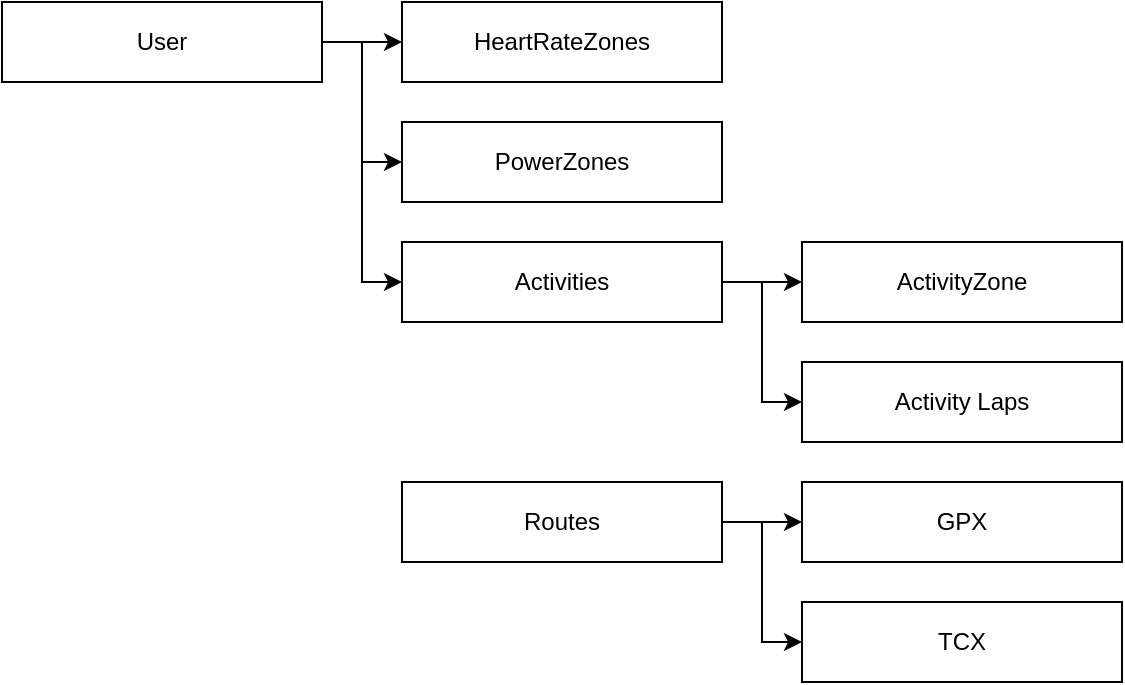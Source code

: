 <mxfile version="20.3.0" type="github">
  <diagram id="xfwIVmK_dkOMgxp77XbT" name="Страница 1">
    <mxGraphModel dx="768" dy="396" grid="1" gridSize="10" guides="1" tooltips="1" connect="1" arrows="1" fold="1" page="1" pageScale="1" pageWidth="827" pageHeight="1169" math="0" shadow="0">
      <root>
        <mxCell id="0" />
        <mxCell id="1" parent="0" />
        <mxCell id="egxK9OlNnggaQaYW6upp-4" value="" style="edgeStyle=orthogonalEdgeStyle;rounded=0;orthogonalLoop=1;jettySize=auto;html=1;" edge="1" parent="1" source="egxK9OlNnggaQaYW6upp-2" target="egxK9OlNnggaQaYW6upp-3">
          <mxGeometry relative="1" as="geometry" />
        </mxCell>
        <mxCell id="egxK9OlNnggaQaYW6upp-6" style="edgeStyle=orthogonalEdgeStyle;rounded=0;orthogonalLoop=1;jettySize=auto;html=1;entryX=0;entryY=0.5;entryDx=0;entryDy=0;" edge="1" parent="1" source="egxK9OlNnggaQaYW6upp-2" target="egxK9OlNnggaQaYW6upp-5">
          <mxGeometry relative="1" as="geometry" />
        </mxCell>
        <mxCell id="egxK9OlNnggaQaYW6upp-12" style="edgeStyle=orthogonalEdgeStyle;rounded=0;orthogonalLoop=1;jettySize=auto;html=1;entryX=0;entryY=0.5;entryDx=0;entryDy=0;" edge="1" parent="1" source="egxK9OlNnggaQaYW6upp-2" target="egxK9OlNnggaQaYW6upp-11">
          <mxGeometry relative="1" as="geometry" />
        </mxCell>
        <mxCell id="egxK9OlNnggaQaYW6upp-2" value="User" style="rounded=0;whiteSpace=wrap;html=1;" vertex="1" parent="1">
          <mxGeometry x="40" y="40" width="160" height="40" as="geometry" />
        </mxCell>
        <mxCell id="egxK9OlNnggaQaYW6upp-3" value="HeartRateZones" style="rounded=0;whiteSpace=wrap;html=1;" vertex="1" parent="1">
          <mxGeometry x="240" y="40" width="160" height="40" as="geometry" />
        </mxCell>
        <mxCell id="egxK9OlNnggaQaYW6upp-5" value="PowerZones" style="rounded=0;whiteSpace=wrap;html=1;" vertex="1" parent="1">
          <mxGeometry x="240" y="100" width="160" height="40" as="geometry" />
        </mxCell>
        <mxCell id="egxK9OlNnggaQaYW6upp-17" style="edgeStyle=orthogonalEdgeStyle;rounded=0;orthogonalLoop=1;jettySize=auto;html=1;" edge="1" parent="1" source="egxK9OlNnggaQaYW6upp-11" target="egxK9OlNnggaQaYW6upp-16">
          <mxGeometry relative="1" as="geometry" />
        </mxCell>
        <mxCell id="egxK9OlNnggaQaYW6upp-19" style="edgeStyle=orthogonalEdgeStyle;rounded=0;orthogonalLoop=1;jettySize=auto;html=1;entryX=0;entryY=0.5;entryDx=0;entryDy=0;" edge="1" parent="1" source="egxK9OlNnggaQaYW6upp-11" target="egxK9OlNnggaQaYW6upp-18">
          <mxGeometry relative="1" as="geometry" />
        </mxCell>
        <mxCell id="egxK9OlNnggaQaYW6upp-11" value="Activities" style="rounded=0;whiteSpace=wrap;html=1;" vertex="1" parent="1">
          <mxGeometry x="240" y="160" width="160" height="40" as="geometry" />
        </mxCell>
        <mxCell id="egxK9OlNnggaQaYW6upp-16" value="ActivityZone" style="rounded=0;whiteSpace=wrap;html=1;" vertex="1" parent="1">
          <mxGeometry x="440" y="160" width="160" height="40" as="geometry" />
        </mxCell>
        <mxCell id="egxK9OlNnggaQaYW6upp-18" value="Activity Laps" style="rounded=0;whiteSpace=wrap;html=1;" vertex="1" parent="1">
          <mxGeometry x="440" y="220" width="160" height="40" as="geometry" />
        </mxCell>
        <mxCell id="egxK9OlNnggaQaYW6upp-23" style="edgeStyle=orthogonalEdgeStyle;rounded=0;orthogonalLoop=1;jettySize=auto;html=1;" edge="1" parent="1" source="egxK9OlNnggaQaYW6upp-20" target="egxK9OlNnggaQaYW6upp-21">
          <mxGeometry relative="1" as="geometry" />
        </mxCell>
        <mxCell id="egxK9OlNnggaQaYW6upp-24" style="edgeStyle=orthogonalEdgeStyle;rounded=0;orthogonalLoop=1;jettySize=auto;html=1;entryX=0;entryY=0.5;entryDx=0;entryDy=0;" edge="1" parent="1" source="egxK9OlNnggaQaYW6upp-20" target="egxK9OlNnggaQaYW6upp-22">
          <mxGeometry relative="1" as="geometry" />
        </mxCell>
        <mxCell id="egxK9OlNnggaQaYW6upp-20" value="Routes" style="rounded=0;whiteSpace=wrap;html=1;" vertex="1" parent="1">
          <mxGeometry x="240" y="280" width="160" height="40" as="geometry" />
        </mxCell>
        <mxCell id="egxK9OlNnggaQaYW6upp-21" value="GPX" style="rounded=0;whiteSpace=wrap;html=1;" vertex="1" parent="1">
          <mxGeometry x="440" y="280" width="160" height="40" as="geometry" />
        </mxCell>
        <mxCell id="egxK9OlNnggaQaYW6upp-22" value="TCX" style="rounded=0;whiteSpace=wrap;html=1;" vertex="1" parent="1">
          <mxGeometry x="440" y="340" width="160" height="40" as="geometry" />
        </mxCell>
      </root>
    </mxGraphModel>
  </diagram>
</mxfile>
